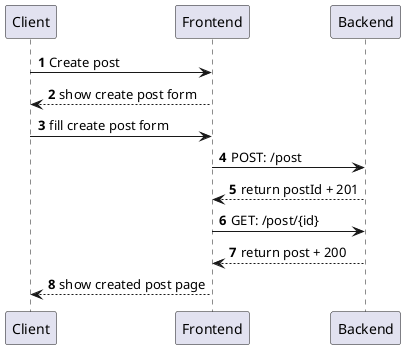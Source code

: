 @startuml
'https://plantuml.com/sequence-diagram

autonumber

Client -> Frontend: Create post

Client <-- Frontend: show create post form
Client -> Frontend: fill create post form

Frontend -> Backend: POST: /post
Frontend <-- Backend: return postId + 201
Frontend -> Backend: GET: /post/{id}
Frontend <-- Backend: return post + 200
Client <-- Frontend: show created post page

@enduml